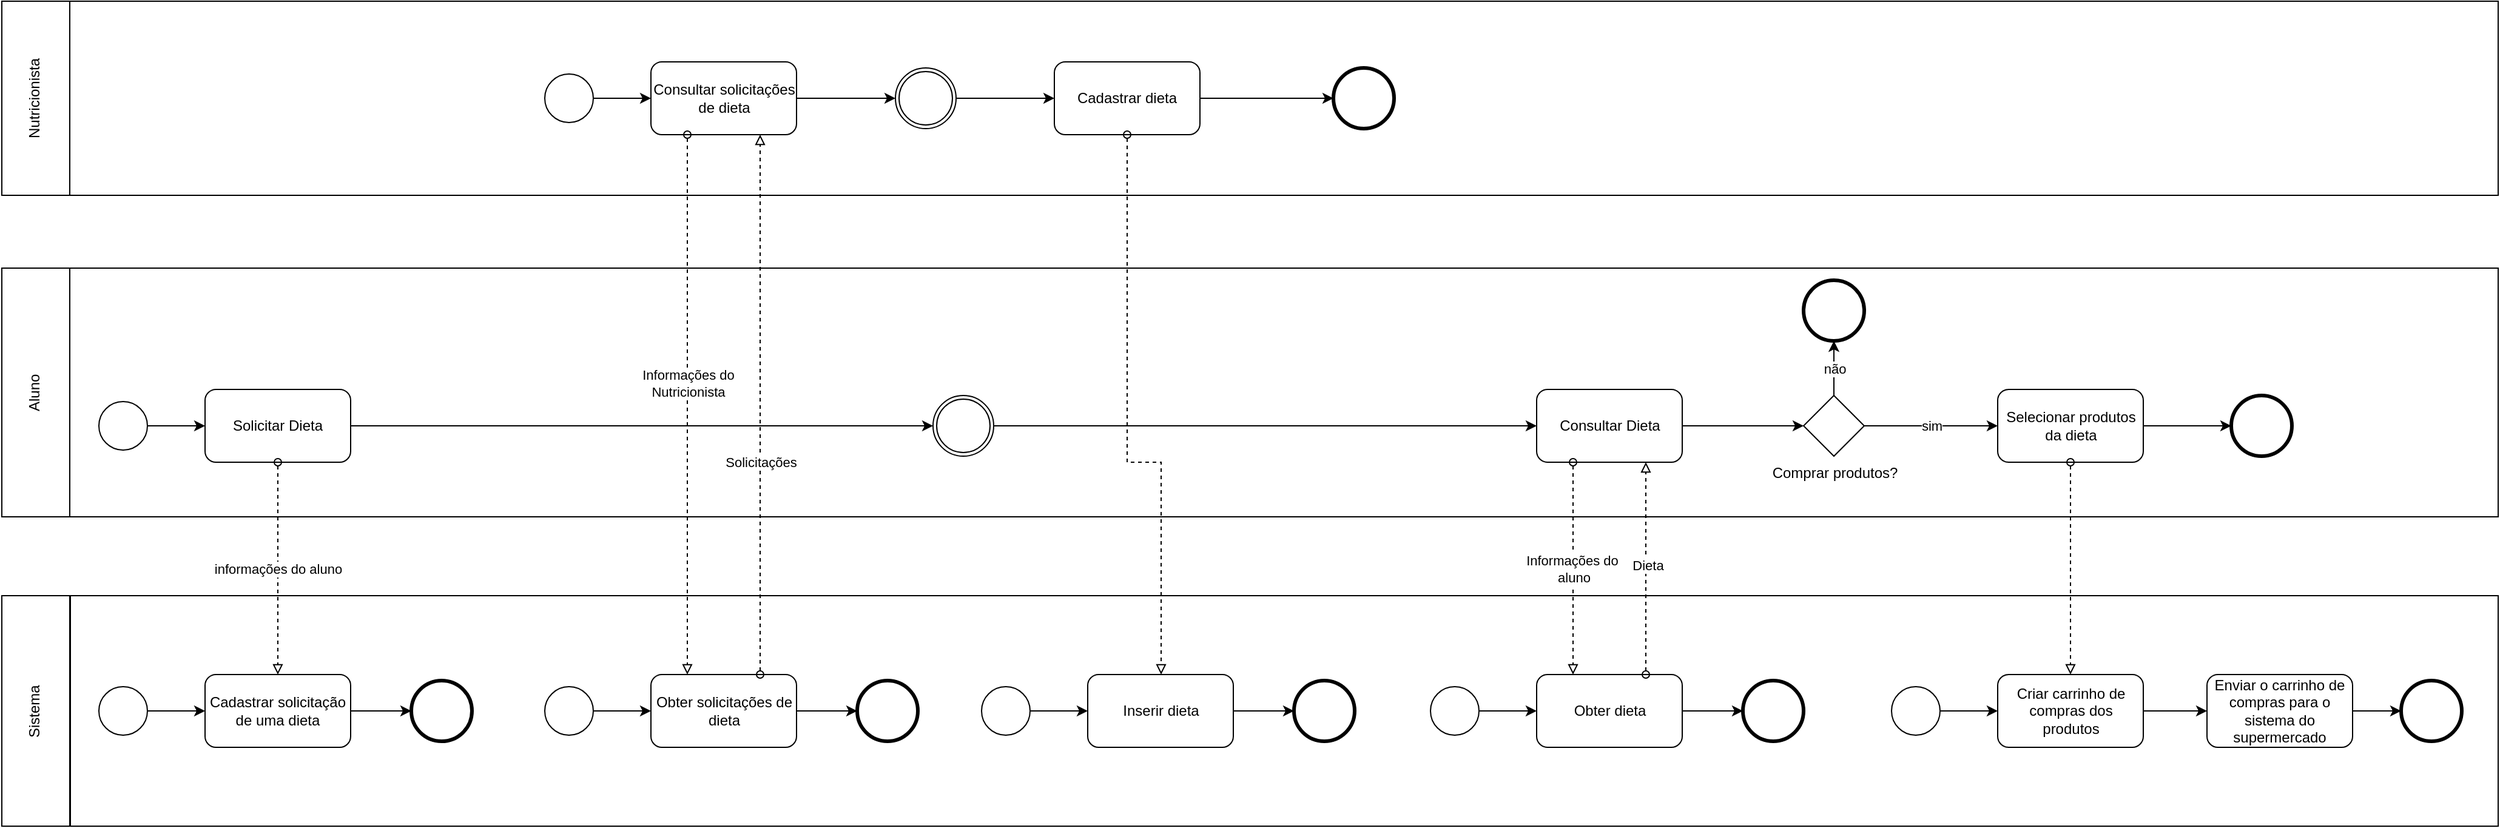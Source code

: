 <mxfile version="24.0.2" type="device">
  <diagram name="Página-1" id="TsvmExbYLuAgtq4yQCSS">
    <mxGraphModel dx="210" dy="367" grid="0" gridSize="10" guides="1" tooltips="1" connect="1" arrows="1" fold="1" page="0" pageScale="1" pageWidth="827" pageHeight="1169" math="0" shadow="0">
      <root>
        <mxCell id="0" />
        <mxCell id="1" parent="0" />
        <mxCell id="saADbOBIU8EQ5xlVWr3z-1" value="" style="rounded=0;whiteSpace=wrap;html=1;gradientColor=none;fillColor=default;" vertex="1" parent="1">
          <mxGeometry x="79" y="570" width="2001" height="190" as="geometry" />
        </mxCell>
        <mxCell id="owV9URa_r3K--Gm2qVyX-61" value="" style="rounded=0;whiteSpace=wrap;html=1;gradientColor=none;fillColor=default;" parent="1" vertex="1">
          <mxGeometry x="78.5" y="80" width="2001.5" height="160" as="geometry" />
        </mxCell>
        <mxCell id="owV9URa_r3K--Gm2qVyX-1" value="" style="rounded=0;whiteSpace=wrap;html=1;gradientColor=none;fillColor=default;" parent="1" vertex="1">
          <mxGeometry x="76" y="300" width="2004" height="205" as="geometry" />
        </mxCell>
        <mxCell id="owV9URa_r3K--Gm2qVyX-2" value="Aluno" style="rounded=0;whiteSpace=wrap;html=1;textDirection=vertical-lr;rotation=-180;" parent="1" vertex="1">
          <mxGeometry x="22.5" y="300" width="56" height="205" as="geometry" />
        </mxCell>
        <mxCell id="owV9URa_r3K--Gm2qVyX-13" value="" style="ellipse;whiteSpace=wrap;html=1;aspect=fixed;" parent="1" vertex="1">
          <mxGeometry x="102.5" y="410" width="40" height="40" as="geometry" />
        </mxCell>
        <mxCell id="saADbOBIU8EQ5xlVWr3z-23" style="edgeStyle=orthogonalEdgeStyle;rounded=0;orthogonalLoop=1;jettySize=auto;html=1;" edge="1" parent="1" source="owV9URa_r3K--Gm2qVyX-14" target="saADbOBIU8EQ5xlVWr3z-21">
          <mxGeometry relative="1" as="geometry" />
        </mxCell>
        <mxCell id="owV9URa_r3K--Gm2qVyX-14" value="Solicitar Dieta" style="whiteSpace=wrap;html=1;rounded=1;" parent="1" vertex="1">
          <mxGeometry x="190" y="400" width="120" height="60" as="geometry" />
        </mxCell>
        <mxCell id="owV9URa_r3K--Gm2qVyX-15" value="" style="edgeStyle=orthogonalEdgeStyle;rounded=0;orthogonalLoop=1;jettySize=auto;html=1;" parent="1" source="owV9URa_r3K--Gm2qVyX-13" target="owV9URa_r3K--Gm2qVyX-14" edge="1">
          <mxGeometry relative="1" as="geometry" />
        </mxCell>
        <mxCell id="owV9URa_r3K--Gm2qVyX-62" value="Nutricionista" style="rounded=0;whiteSpace=wrap;html=1;textDirection=vertical-lr;rotation=-180;" parent="1" vertex="1">
          <mxGeometry x="22.5" y="80" width="56" height="160" as="geometry" />
        </mxCell>
        <mxCell id="owV9URa_r3K--Gm2qVyX-63" value="Consultar solicitações de dieta" style="whiteSpace=wrap;html=1;rounded=1;" parent="1" vertex="1">
          <mxGeometry x="557.5" y="130" width="120" height="60" as="geometry" />
        </mxCell>
        <mxCell id="owV9URa_r3K--Gm2qVyX-81" value="" style="ellipse;whiteSpace=wrap;html=1;aspect=fixed;strokeWidth=3;" parent="1" vertex="1">
          <mxGeometry x="1120" y="135" width="50" height="50" as="geometry" />
        </mxCell>
        <mxCell id="saADbOBIU8EQ5xlVWr3z-2" value="Sistema" style="rounded=0;whiteSpace=wrap;html=1;textDirection=vertical-lr;rotation=-180;" vertex="1" parent="1">
          <mxGeometry x="22.5" y="570" width="56" height="190" as="geometry" />
        </mxCell>
        <mxCell id="saADbOBIU8EQ5xlVWr3z-3" value="" style="ellipse;whiteSpace=wrap;html=1;aspect=fixed;" vertex="1" parent="1">
          <mxGeometry x="102.5" y="645" width="40" height="40" as="geometry" />
        </mxCell>
        <mxCell id="saADbOBIU8EQ5xlVWr3z-4" value="" style="edgeStyle=orthogonalEdgeStyle;rounded=0;orthogonalLoop=1;jettySize=auto;html=1;entryX=0;entryY=0.5;entryDx=0;entryDy=0;" edge="1" parent="1" source="saADbOBIU8EQ5xlVWr3z-5" target="saADbOBIU8EQ5xlVWr3z-11">
          <mxGeometry relative="1" as="geometry">
            <mxPoint x="392.5" y="665" as="targetPoint" />
          </mxGeometry>
        </mxCell>
        <mxCell id="saADbOBIU8EQ5xlVWr3z-5" value="Cadastrar solicitação de uma dieta" style="whiteSpace=wrap;html=1;rounded=1;" vertex="1" parent="1">
          <mxGeometry x="190" y="635" width="120" height="60" as="geometry" />
        </mxCell>
        <mxCell id="saADbOBIU8EQ5xlVWr3z-6" value="" style="edgeStyle=orthogonalEdgeStyle;rounded=0;orthogonalLoop=1;jettySize=auto;html=1;" edge="1" parent="1" source="saADbOBIU8EQ5xlVWr3z-3" target="saADbOBIU8EQ5xlVWr3z-5">
          <mxGeometry relative="1" as="geometry" />
        </mxCell>
        <mxCell id="saADbOBIU8EQ5xlVWr3z-11" value="" style="ellipse;whiteSpace=wrap;html=1;aspect=fixed;strokeWidth=3;" vertex="1" parent="1">
          <mxGeometry x="360" y="640" width="50" height="50" as="geometry" />
        </mxCell>
        <mxCell id="saADbOBIU8EQ5xlVWr3z-16" value="informações do aluno" style="edgeStyle=orthogonalEdgeStyle;rounded=0;orthogonalLoop=1;jettySize=auto;html=1;dashed=1;entryX=0.5;entryY=0;entryDx=0;entryDy=0;endArrow=block;endFill=0;startArrow=oval;startFill=0;exitX=0.5;exitY=1;exitDx=0;exitDy=0;" edge="1" parent="1" source="owV9URa_r3K--Gm2qVyX-14" target="saADbOBIU8EQ5xlVWr3z-5">
          <mxGeometry relative="1" as="geometry">
            <mxPoint x="260" y="440" as="sourcePoint" />
            <mxPoint x="781" y="185" as="targetPoint" />
          </mxGeometry>
        </mxCell>
        <mxCell id="saADbOBIU8EQ5xlVWr3z-20" style="edgeStyle=orthogonalEdgeStyle;rounded=0;orthogonalLoop=1;jettySize=auto;html=1;" edge="1" parent="1" source="saADbOBIU8EQ5xlVWr3z-18" target="owV9URa_r3K--Gm2qVyX-63">
          <mxGeometry relative="1" as="geometry" />
        </mxCell>
        <mxCell id="saADbOBIU8EQ5xlVWr3z-18" value="" style="ellipse;whiteSpace=wrap;html=1;aspect=fixed;" vertex="1" parent="1">
          <mxGeometry x="470" y="140" width="40" height="40" as="geometry" />
        </mxCell>
        <mxCell id="saADbOBIU8EQ5xlVWr3z-43" style="edgeStyle=orthogonalEdgeStyle;rounded=0;orthogonalLoop=1;jettySize=auto;html=1;" edge="1" parent="1" source="saADbOBIU8EQ5xlVWr3z-21" target="saADbOBIU8EQ5xlVWr3z-42">
          <mxGeometry relative="1" as="geometry" />
        </mxCell>
        <mxCell id="saADbOBIU8EQ5xlVWr3z-21" value="" style="points=[[0.145,0.145,0],[0.5,0,0],[0.855,0.145,0],[1,0.5,0],[0.855,0.855,0],[0.5,1,0],[0.145,0.855,0],[0,0.5,0]];shape=mxgraph.bpmn.event;html=1;verticalLabelPosition=bottom;labelBackgroundColor=#ffffff;verticalAlign=top;align=center;perimeter=ellipsePerimeter;outlineConnect=0;aspect=fixed;outline=throwing;symbol=general;" vertex="1" parent="1">
          <mxGeometry x="790" y="405" width="50" height="50" as="geometry" />
        </mxCell>
        <mxCell id="saADbOBIU8EQ5xlVWr3z-24" value="" style="ellipse;whiteSpace=wrap;html=1;aspect=fixed;" vertex="1" parent="1">
          <mxGeometry x="470" y="645" width="40" height="40" as="geometry" />
        </mxCell>
        <mxCell id="saADbOBIU8EQ5xlVWr3z-25" value="" style="edgeStyle=orthogonalEdgeStyle;rounded=0;orthogonalLoop=1;jettySize=auto;html=1;entryX=0;entryY=0.5;entryDx=0;entryDy=0;" edge="1" parent="1" source="saADbOBIU8EQ5xlVWr3z-26" target="saADbOBIU8EQ5xlVWr3z-28">
          <mxGeometry relative="1" as="geometry">
            <mxPoint x="760" y="665" as="targetPoint" />
          </mxGeometry>
        </mxCell>
        <mxCell id="saADbOBIU8EQ5xlVWr3z-26" value="Obter solicitações de dieta" style="whiteSpace=wrap;html=1;rounded=1;" vertex="1" parent="1">
          <mxGeometry x="557.5" y="635" width="120" height="60" as="geometry" />
        </mxCell>
        <mxCell id="saADbOBIU8EQ5xlVWr3z-27" value="" style="edgeStyle=orthogonalEdgeStyle;rounded=0;orthogonalLoop=1;jettySize=auto;html=1;" edge="1" parent="1" source="saADbOBIU8EQ5xlVWr3z-24" target="saADbOBIU8EQ5xlVWr3z-26">
          <mxGeometry relative="1" as="geometry" />
        </mxCell>
        <mxCell id="saADbOBIU8EQ5xlVWr3z-28" value="" style="ellipse;whiteSpace=wrap;html=1;aspect=fixed;strokeWidth=3;" vertex="1" parent="1">
          <mxGeometry x="727.5" y="640" width="50" height="50" as="geometry" />
        </mxCell>
        <mxCell id="saADbOBIU8EQ5xlVWr3z-29" value="Informações do&lt;div&gt;Nutricionista&lt;/div&gt;" style="edgeStyle=orthogonalEdgeStyle;rounded=0;orthogonalLoop=1;jettySize=auto;html=1;dashed=1;entryX=0.25;entryY=0;entryDx=0;entryDy=0;endArrow=block;endFill=0;startArrow=oval;startFill=0;exitX=0.25;exitY=1;exitDx=0;exitDy=0;" edge="1" parent="1" source="owV9URa_r3K--Gm2qVyX-63" target="saADbOBIU8EQ5xlVWr3z-26">
          <mxGeometry x="-0.079" relative="1" as="geometry">
            <mxPoint x="260" y="450" as="sourcePoint" />
            <mxPoint x="260" y="645" as="targetPoint" />
            <mxPoint as="offset" />
          </mxGeometry>
        </mxCell>
        <mxCell id="saADbOBIU8EQ5xlVWr3z-30" value="Solicitações" style="edgeStyle=orthogonalEdgeStyle;rounded=0;orthogonalLoop=1;jettySize=auto;html=1;dashed=1;entryX=0.75;entryY=1;entryDx=0;entryDy=0;endArrow=block;endFill=0;startArrow=oval;startFill=0;exitX=0.75;exitY=0;exitDx=0;exitDy=0;" edge="1" parent="1" source="saADbOBIU8EQ5xlVWr3z-26" target="owV9URa_r3K--Gm2qVyX-63">
          <mxGeometry x="-0.213" relative="1" as="geometry">
            <mxPoint x="880" y="160" as="sourcePoint" />
            <mxPoint x="928" y="605" as="targetPoint" />
            <mxPoint as="offset" />
          </mxGeometry>
        </mxCell>
        <mxCell id="saADbOBIU8EQ5xlVWr3z-41" style="edgeStyle=orthogonalEdgeStyle;rounded=0;orthogonalLoop=1;jettySize=auto;html=1;" edge="1" parent="1" source="saADbOBIU8EQ5xlVWr3z-32" target="owV9URa_r3K--Gm2qVyX-81">
          <mxGeometry relative="1" as="geometry" />
        </mxCell>
        <mxCell id="saADbOBIU8EQ5xlVWr3z-32" value="Cadastrar dieta" style="whiteSpace=wrap;html=1;rounded=1;" vertex="1" parent="1">
          <mxGeometry x="890" y="130" width="120" height="60" as="geometry" />
        </mxCell>
        <mxCell id="saADbOBIU8EQ5xlVWr3z-34" value="" style="ellipse;whiteSpace=wrap;html=1;aspect=fixed;" vertex="1" parent="1">
          <mxGeometry x="830" y="645" width="40" height="40" as="geometry" />
        </mxCell>
        <mxCell id="saADbOBIU8EQ5xlVWr3z-35" value="" style="edgeStyle=orthogonalEdgeStyle;rounded=0;orthogonalLoop=1;jettySize=auto;html=1;entryX=0;entryY=0.5;entryDx=0;entryDy=0;" edge="1" parent="1" source="saADbOBIU8EQ5xlVWr3z-36" target="saADbOBIU8EQ5xlVWr3z-38">
          <mxGeometry relative="1" as="geometry">
            <mxPoint x="1120" y="665" as="targetPoint" />
          </mxGeometry>
        </mxCell>
        <mxCell id="saADbOBIU8EQ5xlVWr3z-36" value="Inserir dieta" style="whiteSpace=wrap;html=1;rounded=1;" vertex="1" parent="1">
          <mxGeometry x="917.5" y="635" width="120" height="60" as="geometry" />
        </mxCell>
        <mxCell id="saADbOBIU8EQ5xlVWr3z-37" value="" style="edgeStyle=orthogonalEdgeStyle;rounded=0;orthogonalLoop=1;jettySize=auto;html=1;" edge="1" parent="1" source="saADbOBIU8EQ5xlVWr3z-34" target="saADbOBIU8EQ5xlVWr3z-36">
          <mxGeometry relative="1" as="geometry" />
        </mxCell>
        <mxCell id="saADbOBIU8EQ5xlVWr3z-38" value="" style="ellipse;whiteSpace=wrap;html=1;aspect=fixed;strokeWidth=3;" vertex="1" parent="1">
          <mxGeometry x="1087.5" y="640" width="50" height="50" as="geometry" />
        </mxCell>
        <mxCell id="saADbOBIU8EQ5xlVWr3z-39" value="" style="edgeStyle=orthogonalEdgeStyle;rounded=0;orthogonalLoop=1;jettySize=auto;html=1;dashed=1;endArrow=block;endFill=0;startArrow=oval;startFill=0;exitX=0.5;exitY=1;exitDx=0;exitDy=0;" edge="1" parent="1" source="saADbOBIU8EQ5xlVWr3z-32" target="saADbOBIU8EQ5xlVWr3z-36">
          <mxGeometry relative="1" as="geometry">
            <mxPoint x="598" y="200" as="sourcePoint" />
            <mxPoint x="598" y="645" as="targetPoint" />
            <Array as="points">
              <mxPoint x="950" y="460" />
              <mxPoint x="978" y="460" />
            </Array>
          </mxGeometry>
        </mxCell>
        <mxCell id="saADbOBIU8EQ5xlVWr3z-45" style="edgeStyle=orthogonalEdgeStyle;rounded=0;orthogonalLoop=1;jettySize=auto;html=1;" edge="1" parent="1" source="saADbOBIU8EQ5xlVWr3z-42" target="saADbOBIU8EQ5xlVWr3z-58">
          <mxGeometry relative="1" as="geometry">
            <mxPoint x="1500" y="410" as="targetPoint" />
          </mxGeometry>
        </mxCell>
        <mxCell id="saADbOBIU8EQ5xlVWr3z-42" value="Consultar Dieta" style="whiteSpace=wrap;html=1;rounded=1;" vertex="1" parent="1">
          <mxGeometry x="1287.5" y="400" width="120" height="60" as="geometry" />
        </mxCell>
        <mxCell id="saADbOBIU8EQ5xlVWr3z-46" value="" style="ellipse;whiteSpace=wrap;html=1;aspect=fixed;" vertex="1" parent="1">
          <mxGeometry x="1200" y="645" width="40" height="40" as="geometry" />
        </mxCell>
        <mxCell id="saADbOBIU8EQ5xlVWr3z-47" value="" style="edgeStyle=orthogonalEdgeStyle;rounded=0;orthogonalLoop=1;jettySize=auto;html=1;entryX=0;entryY=0.5;entryDx=0;entryDy=0;" edge="1" parent="1" source="saADbOBIU8EQ5xlVWr3z-48" target="saADbOBIU8EQ5xlVWr3z-50">
          <mxGeometry relative="1" as="geometry">
            <mxPoint x="1490" y="665" as="targetPoint" />
          </mxGeometry>
        </mxCell>
        <mxCell id="saADbOBIU8EQ5xlVWr3z-48" value="Obter dieta" style="whiteSpace=wrap;html=1;rounded=1;" vertex="1" parent="1">
          <mxGeometry x="1287.5" y="635" width="120" height="60" as="geometry" />
        </mxCell>
        <mxCell id="saADbOBIU8EQ5xlVWr3z-49" value="" style="edgeStyle=orthogonalEdgeStyle;rounded=0;orthogonalLoop=1;jettySize=auto;html=1;" edge="1" parent="1" source="saADbOBIU8EQ5xlVWr3z-46" target="saADbOBIU8EQ5xlVWr3z-48">
          <mxGeometry relative="1" as="geometry" />
        </mxCell>
        <mxCell id="saADbOBIU8EQ5xlVWr3z-50" value="" style="ellipse;whiteSpace=wrap;html=1;aspect=fixed;strokeWidth=3;" vertex="1" parent="1">
          <mxGeometry x="1457.5" y="640" width="50" height="50" as="geometry" />
        </mxCell>
        <mxCell id="saADbOBIU8EQ5xlVWr3z-51" value="Informações do&amp;nbsp;&lt;div&gt;aluno&lt;/div&gt;" style="edgeStyle=orthogonalEdgeStyle;rounded=0;orthogonalLoop=1;jettySize=auto;html=1;dashed=1;entryX=0.25;entryY=0;entryDx=0;entryDy=0;endArrow=block;endFill=0;startArrow=oval;startFill=0;exitX=0.25;exitY=1;exitDx=0;exitDy=0;" edge="1" parent="1" source="saADbOBIU8EQ5xlVWr3z-42" target="saADbOBIU8EQ5xlVWr3z-48">
          <mxGeometry relative="1" as="geometry">
            <mxPoint x="598" y="200" as="sourcePoint" />
            <mxPoint x="598" y="645" as="targetPoint" />
          </mxGeometry>
        </mxCell>
        <mxCell id="saADbOBIU8EQ5xlVWr3z-52" style="edgeStyle=orthogonalEdgeStyle;rounded=0;orthogonalLoop=1;jettySize=auto;html=1;dashed=1;entryX=0.75;entryY=1;entryDx=0;entryDy=0;endArrow=block;endFill=0;startArrow=oval;startFill=0;exitX=0.75;exitY=0;exitDx=0;exitDy=0;" edge="1" parent="1" source="saADbOBIU8EQ5xlVWr3z-48" target="saADbOBIU8EQ5xlVWr3z-42">
          <mxGeometry relative="1" as="geometry">
            <mxPoint x="1328" y="450" as="sourcePoint" />
            <mxPoint x="1328" y="645" as="targetPoint" />
          </mxGeometry>
        </mxCell>
        <mxCell id="saADbOBIU8EQ5xlVWr3z-53" value="Dieta" style="edgeLabel;html=1;align=center;verticalAlign=middle;resizable=0;points=[];" vertex="1" connectable="0" parent="saADbOBIU8EQ5xlVWr3z-52">
          <mxGeometry x="0.032" y="-1" relative="1" as="geometry">
            <mxPoint as="offset" />
          </mxGeometry>
        </mxCell>
        <mxCell id="saADbOBIU8EQ5xlVWr3z-57" style="edgeStyle=orthogonalEdgeStyle;rounded=0;orthogonalLoop=1;jettySize=auto;html=1;" edge="1" parent="1" source="saADbOBIU8EQ5xlVWr3z-55" target="saADbOBIU8EQ5xlVWr3z-32">
          <mxGeometry relative="1" as="geometry" />
        </mxCell>
        <mxCell id="saADbOBIU8EQ5xlVWr3z-55" value="" style="points=[[0.145,0.145,0],[0.5,0,0],[0.855,0.145,0],[1,0.5,0],[0.855,0.855,0],[0.5,1,0],[0.145,0.855,0],[0,0.5,0]];shape=mxgraph.bpmn.event;html=1;verticalLabelPosition=bottom;labelBackgroundColor=#ffffff;verticalAlign=top;align=center;perimeter=ellipsePerimeter;outlineConnect=0;aspect=fixed;outline=throwing;symbol=general;" vertex="1" parent="1">
          <mxGeometry x="759" y="135" width="50" height="50" as="geometry" />
        </mxCell>
        <mxCell id="saADbOBIU8EQ5xlVWr3z-56" style="edgeStyle=orthogonalEdgeStyle;rounded=0;orthogonalLoop=1;jettySize=auto;html=1;entryX=0;entryY=0.5;entryDx=0;entryDy=0;entryPerimeter=0;" edge="1" parent="1" source="owV9URa_r3K--Gm2qVyX-63" target="saADbOBIU8EQ5xlVWr3z-55">
          <mxGeometry relative="1" as="geometry" />
        </mxCell>
        <mxCell id="saADbOBIU8EQ5xlVWr3z-60" value="sim" style="edgeStyle=orthogonalEdgeStyle;rounded=0;orthogonalLoop=1;jettySize=auto;html=1;" edge="1" parent="1" source="saADbOBIU8EQ5xlVWr3z-58" target="saADbOBIU8EQ5xlVWr3z-59">
          <mxGeometry relative="1" as="geometry" />
        </mxCell>
        <mxCell id="saADbOBIU8EQ5xlVWr3z-62" value="não" style="edgeStyle=orthogonalEdgeStyle;rounded=0;orthogonalLoop=1;jettySize=auto;html=1;" edge="1" parent="1" source="saADbOBIU8EQ5xlVWr3z-58" target="saADbOBIU8EQ5xlVWr3z-61">
          <mxGeometry relative="1" as="geometry" />
        </mxCell>
        <mxCell id="saADbOBIU8EQ5xlVWr3z-58" value="Comprar produtos?" style="points=[[0.25,0.25,0],[0.5,0,0],[0.75,0.25,0],[1,0.5,0],[0.75,0.75,0],[0.5,1,0],[0.25,0.75,0],[0,0.5,0]];shape=mxgraph.bpmn.gateway2;html=1;verticalLabelPosition=bottom;labelBackgroundColor=#ffffff;verticalAlign=top;align=center;perimeter=rhombusPerimeter;outlineConnect=0;outline=none;symbol=none;" vertex="1" parent="1">
          <mxGeometry x="1507.5" y="405" width="50" height="50" as="geometry" />
        </mxCell>
        <mxCell id="saADbOBIU8EQ5xlVWr3z-77" style="edgeStyle=orthogonalEdgeStyle;rounded=0;orthogonalLoop=1;jettySize=auto;html=1;" edge="1" parent="1" source="saADbOBIU8EQ5xlVWr3z-59" target="saADbOBIU8EQ5xlVWr3z-76">
          <mxGeometry relative="1" as="geometry" />
        </mxCell>
        <mxCell id="saADbOBIU8EQ5xlVWr3z-59" value="Selecionar produtos da dieta" style="whiteSpace=wrap;html=1;rounded=1;" vertex="1" parent="1">
          <mxGeometry x="1667.5" y="400" width="120" height="60" as="geometry" />
        </mxCell>
        <mxCell id="saADbOBIU8EQ5xlVWr3z-61" value="" style="ellipse;whiteSpace=wrap;html=1;aspect=fixed;strokeWidth=3;" vertex="1" parent="1">
          <mxGeometry x="1507.5" y="310" width="50" height="50" as="geometry" />
        </mxCell>
        <mxCell id="saADbOBIU8EQ5xlVWr3z-64" value="" style="ellipse;whiteSpace=wrap;html=1;aspect=fixed;" vertex="1" parent="1">
          <mxGeometry x="1580" y="645" width="40" height="40" as="geometry" />
        </mxCell>
        <mxCell id="saADbOBIU8EQ5xlVWr3z-65" value="" style="edgeStyle=orthogonalEdgeStyle;rounded=0;orthogonalLoop=1;jettySize=auto;html=1;" edge="1" parent="1" source="saADbOBIU8EQ5xlVWr3z-66" target="saADbOBIU8EQ5xlVWr3z-72">
          <mxGeometry relative="1" as="geometry">
            <mxPoint x="1837.5" y="665" as="targetPoint" />
          </mxGeometry>
        </mxCell>
        <mxCell id="saADbOBIU8EQ5xlVWr3z-66" value="Criar carrinho de compras dos produtos" style="whiteSpace=wrap;html=1;rounded=1;" vertex="1" parent="1">
          <mxGeometry x="1667.5" y="635" width="120" height="60" as="geometry" />
        </mxCell>
        <mxCell id="saADbOBIU8EQ5xlVWr3z-67" value="" style="edgeStyle=orthogonalEdgeStyle;rounded=0;orthogonalLoop=1;jettySize=auto;html=1;" edge="1" parent="1" source="saADbOBIU8EQ5xlVWr3z-64" target="saADbOBIU8EQ5xlVWr3z-66">
          <mxGeometry relative="1" as="geometry" />
        </mxCell>
        <mxCell id="saADbOBIU8EQ5xlVWr3z-71" style="edgeStyle=orthogonalEdgeStyle;rounded=0;orthogonalLoop=1;jettySize=auto;html=1;dashed=1;entryX=0.5;entryY=0;entryDx=0;entryDy=0;endArrow=block;endFill=0;startArrow=oval;startFill=0;exitX=0.5;exitY=1;exitDx=0;exitDy=0;" edge="1" parent="1" source="saADbOBIU8EQ5xlVWr3z-59" target="saADbOBIU8EQ5xlVWr3z-66">
          <mxGeometry relative="1" as="geometry">
            <mxPoint x="1328" y="470" as="sourcePoint" />
            <mxPoint x="1328" y="645" as="targetPoint" />
          </mxGeometry>
        </mxCell>
        <mxCell id="saADbOBIU8EQ5xlVWr3z-74" style="edgeStyle=orthogonalEdgeStyle;rounded=0;orthogonalLoop=1;jettySize=auto;html=1;" edge="1" parent="1" source="saADbOBIU8EQ5xlVWr3z-72" target="saADbOBIU8EQ5xlVWr3z-73">
          <mxGeometry relative="1" as="geometry" />
        </mxCell>
        <mxCell id="saADbOBIU8EQ5xlVWr3z-72" value="Enviar o carrinho de compras para o sistema do supermercado" style="whiteSpace=wrap;html=1;rounded=1;" vertex="1" parent="1">
          <mxGeometry x="1840" y="635" width="120" height="60" as="geometry" />
        </mxCell>
        <mxCell id="saADbOBIU8EQ5xlVWr3z-73" value="" style="ellipse;whiteSpace=wrap;html=1;aspect=fixed;strokeWidth=3;" vertex="1" parent="1">
          <mxGeometry x="2000" y="640" width="50" height="50" as="geometry" />
        </mxCell>
        <mxCell id="saADbOBIU8EQ5xlVWr3z-76" value="" style="ellipse;whiteSpace=wrap;html=1;aspect=fixed;strokeWidth=3;" vertex="1" parent="1">
          <mxGeometry x="1860" y="405" width="50" height="50" as="geometry" />
        </mxCell>
      </root>
    </mxGraphModel>
  </diagram>
</mxfile>
